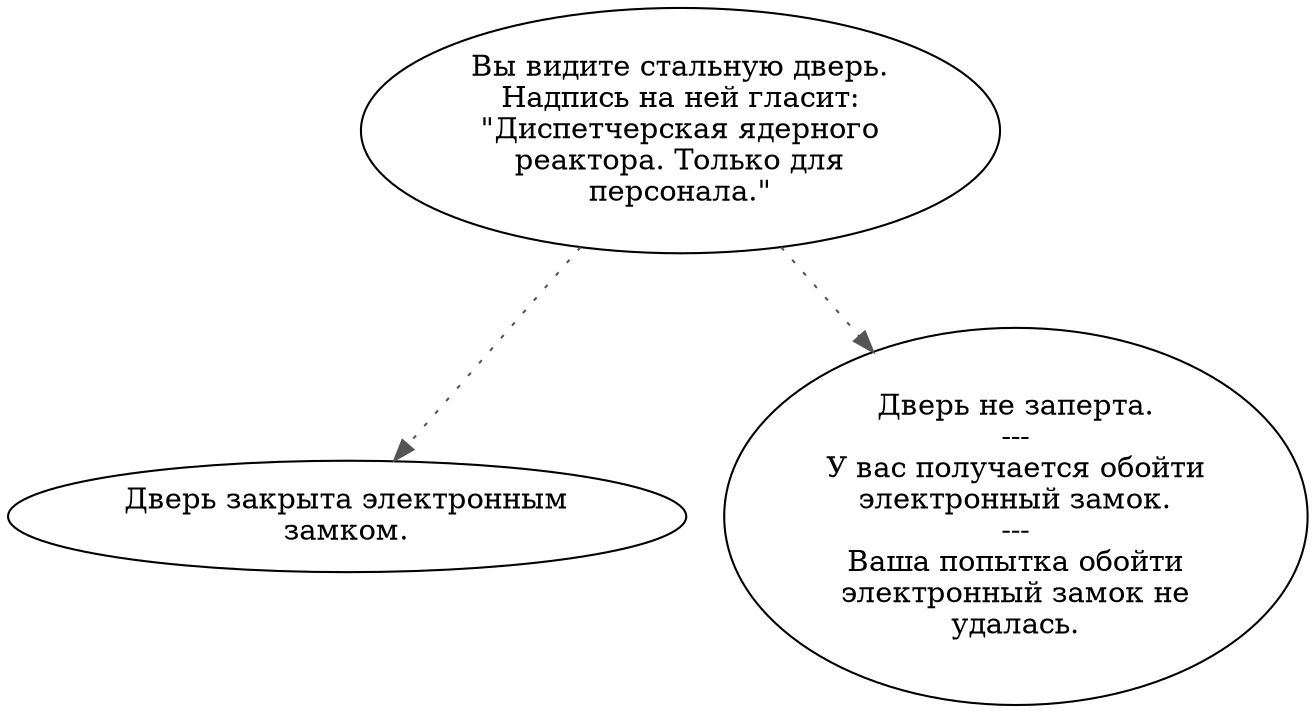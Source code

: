 digraph mvrcrdor {
  "start" [style=filled       fillcolor="#FFFFFF"       color="#000000"]
  "start" -> "use_stuff" [style=dotted color="#555555"]
  "start" -> "pick_lock" [style=dotted color="#555555"]
  "start" [label="Вы видите стальную дверь.\nНадпись на ней гласит:\n\"Диспетчерская ядерного\nреактора. Только для\nперсонала.\""]
  "use_stuff" [style=filled       fillcolor="#FFFFFF"       color="#000000"]
  "use_stuff" [label="Дверь закрыта электронным\nзамком."]
  "pick_lock" [style=filled       fillcolor="#FFFFFF"       color="#000000"]
  "pick_lock" [label="Дверь не заперта.\n---\nУ вас получается обойти\nэлектронный замок.\n---\nВаша попытка обойти\nэлектронный замок не\nудалась."]
}